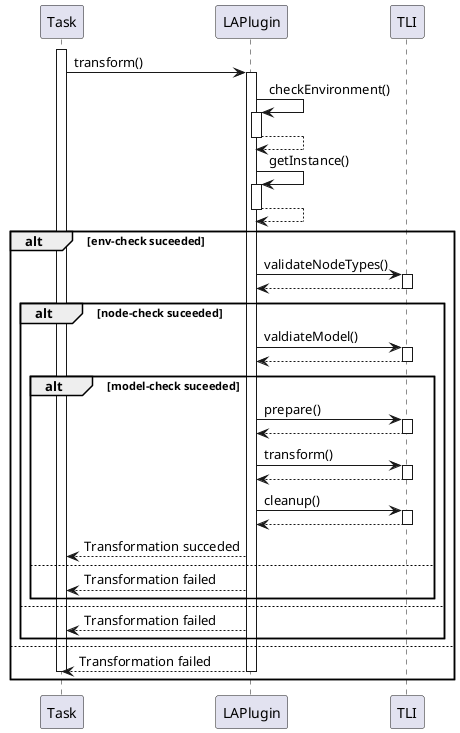 @startuml

activate Task
Task -> LAPlugin: transform()
activate LAPlugin

LAPlugin -> LAPlugin: checkEnvironment()
activate LAPlugin
LAPlugin --> LAPlugin
deactivate LAPlugin

LAPlugin -> LAPlugin: getInstance()
activate LAPlugin
LAPlugin --> LAPlugin
deactivate LAPlugin

alt env-check suceeded
    LAPlugin -> TLI: validateNodeTypes()
    activate TLI
    TLI --> LAPlugin
    deactivate TLI

    alt node-check suceeded
    	LAPlugin -> TLI: valdiateModel()
    	activate TLI
    	TLI --> LAPlugin
    	deactivate TLI

    	alt model-check suceeded
    		LAPlugin -> TLI: prepare()
    		activate TLI
    		TLI --> LAPlugin
    		deactivate TLI

    		LAPlugin -> TLI: transform()
    		activate TLI
    		TLI --> LAPlugin
    		deactivate TLI

    		LAPlugin -> TLI: cleanup()
    		activate TLI
    		TLI --> LAPlugin
    		deactivate TLI

    		LAPlugin --> Task: Transformation succeded
    	else
    		LAPlugin --> Task: Transformation failed
    	end
    else
    	LAPlugin --> Task: Transformation failed
    end
else
    LAPlugin --> Task: Transformation failed
    deactivate LAPlugin
    deactivate Task
end

@enduml